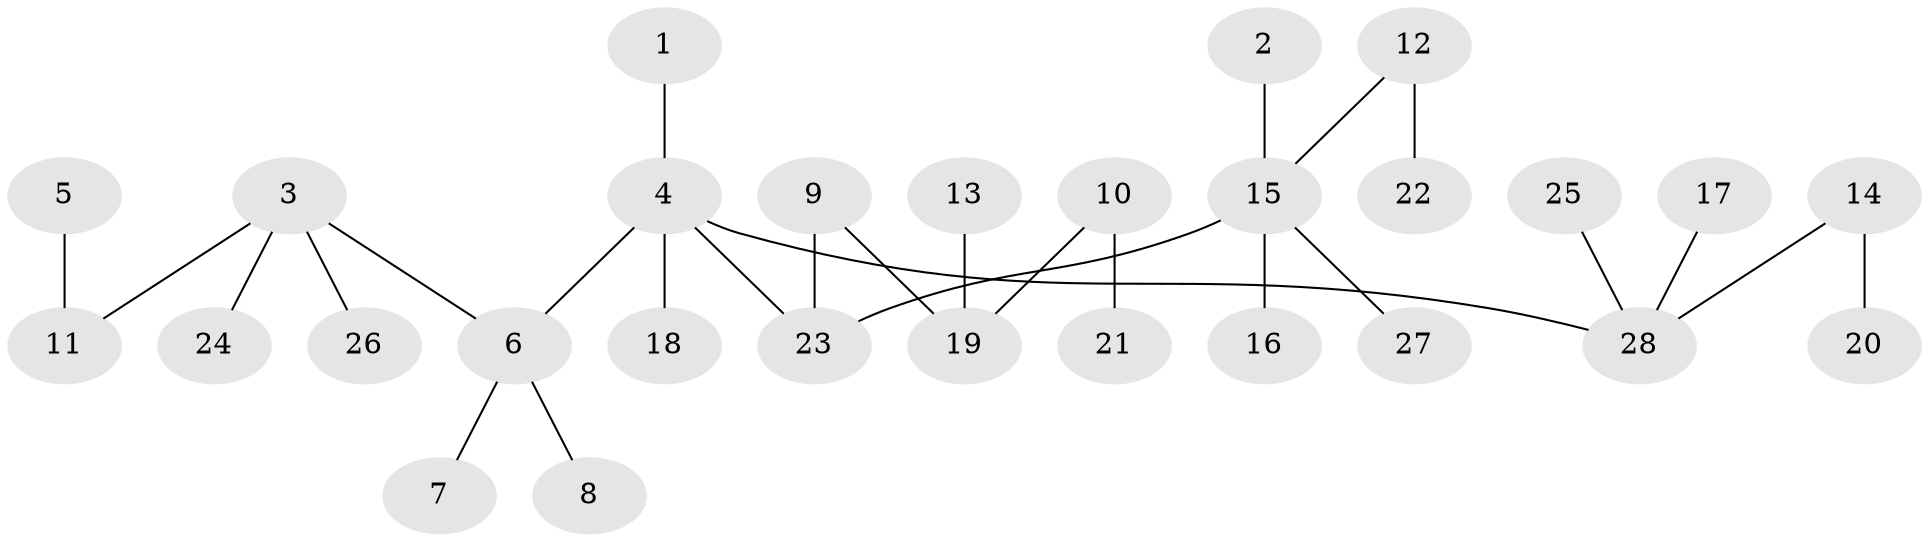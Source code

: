 // original degree distribution, {7: 0.014492753623188406, 1: 0.5507246376811594, 2: 0.21739130434782608, 6: 0.057971014492753624, 4: 0.057971014492753624, 3: 0.10144927536231885}
// Generated by graph-tools (version 1.1) at 2025/37/03/04/25 23:37:22]
// undirected, 28 vertices, 27 edges
graph export_dot {
  node [color=gray90,style=filled];
  1;
  2;
  3;
  4;
  5;
  6;
  7;
  8;
  9;
  10;
  11;
  12;
  13;
  14;
  15;
  16;
  17;
  18;
  19;
  20;
  21;
  22;
  23;
  24;
  25;
  26;
  27;
  28;
  1 -- 4 [weight=1.0];
  2 -- 15 [weight=1.0];
  3 -- 6 [weight=1.0];
  3 -- 11 [weight=1.0];
  3 -- 24 [weight=1.0];
  3 -- 26 [weight=1.0];
  4 -- 6 [weight=1.0];
  4 -- 18 [weight=1.0];
  4 -- 23 [weight=1.0];
  4 -- 28 [weight=1.0];
  5 -- 11 [weight=1.0];
  6 -- 7 [weight=1.0];
  6 -- 8 [weight=1.0];
  9 -- 19 [weight=1.0];
  9 -- 23 [weight=1.0];
  10 -- 19 [weight=1.0];
  10 -- 21 [weight=1.0];
  12 -- 15 [weight=1.0];
  12 -- 22 [weight=1.0];
  13 -- 19 [weight=1.0];
  14 -- 20 [weight=1.0];
  14 -- 28 [weight=1.0];
  15 -- 16 [weight=1.0];
  15 -- 23 [weight=1.0];
  15 -- 27 [weight=1.0];
  17 -- 28 [weight=1.0];
  25 -- 28 [weight=1.0];
}
